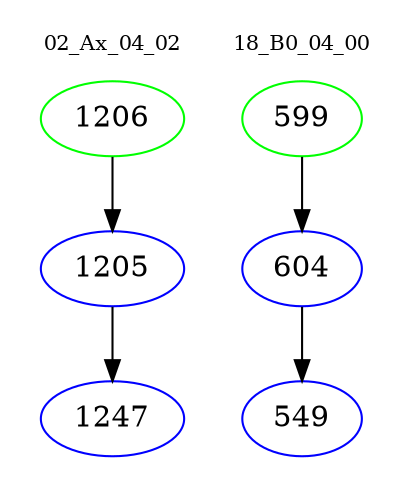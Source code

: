 digraph{
subgraph cluster_0 {
color = white
label = "02_Ax_04_02";
fontsize=10;
T0_1206 [label="1206", color="green"]
T0_1206 -> T0_1205 [color="black"]
T0_1205 [label="1205", color="blue"]
T0_1205 -> T0_1247 [color="black"]
T0_1247 [label="1247", color="blue"]
}
subgraph cluster_1 {
color = white
label = "18_B0_04_00";
fontsize=10;
T1_599 [label="599", color="green"]
T1_599 -> T1_604 [color="black"]
T1_604 [label="604", color="blue"]
T1_604 -> T1_549 [color="black"]
T1_549 [label="549", color="blue"]
}
}
